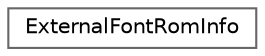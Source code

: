 digraph "Graphical Class Hierarchy"
{
 // LATEX_PDF_SIZE
  bgcolor="transparent";
  edge [fontname=Helvetica,fontsize=10,labelfontname=Helvetica,labelfontsize=10];
  node [fontname=Helvetica,fontsize=10,shape=box,height=0.2,width=0.4];
  rankdir="LR";
  Node0 [id="Node000000",label="ExternalFontRomInfo",height=0.2,width=0.4,color="grey40", fillcolor="white", style="filled",URL="$struct_external_font_rom_info.html",tooltip=" "];
}
